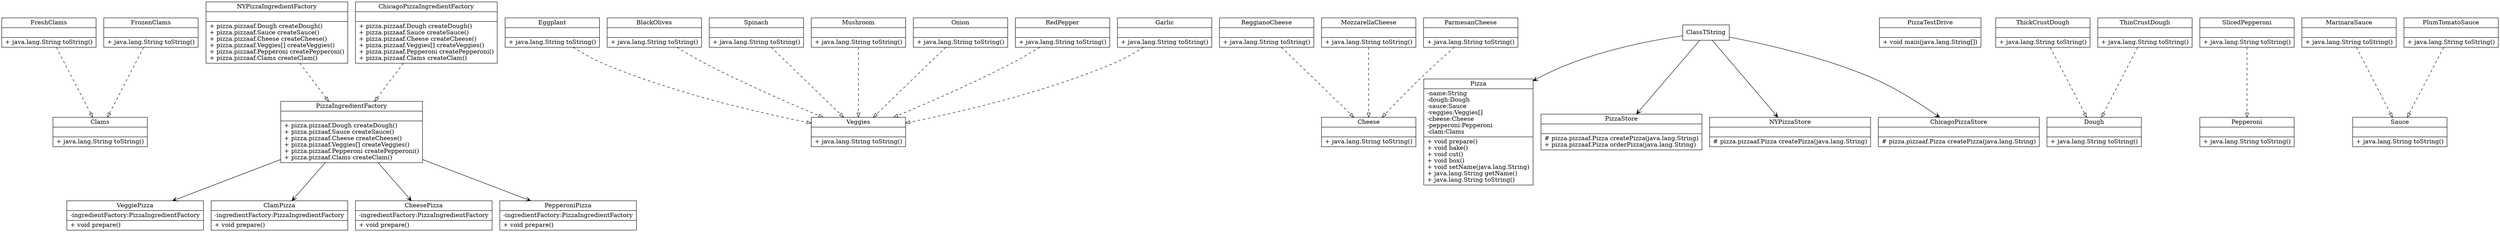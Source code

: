 digraph G {

fontname = "Bitstream Vera Sans"
fontsize = 8

node [shape = "record" ]
ClassTFreshClams [label = "{FreshClams||+ java.lang.String toString()\l}" ]

node [shape = "record" ]
ClassTVeggiePizza [label = "{VeggiePizza|-ingredientFactory:PizzaIngredientFactory\l|+ void prepare()\l}" ]

node [shape = "record" ]
ClassTClams [label = "{Clams||+ java.lang.String toString()\l}" ]

node [shape = "record" ]
ClassTEggplant [label = "{Eggplant||+ java.lang.String toString()\l}" ]

node [shape = "record" ]
ClassTReggianoCheese [label = "{ReggianoCheese||+ java.lang.String toString()\l}" ]

node [shape = "record" ]
ClassTBlackOlives [label = "{BlackOlives||+ java.lang.String toString()\l}" ]

node [shape = "record" ]
ClassTPizza [label = "{Pizza|-name:String\l-dough:Dough\l-sauce:Sauce\l-veggies:Veggies[]\l-cheese:Cheese\l-pepperoni:Pepperoni\l-clam:Clams\l|+ void prepare()\l+ void bake()\l+ void cut()\l+ void box()\l+ void setName(java.lang.String)\l+ java.lang.String getName()\l+ java.lang.String toString()\l}" ]

node [shape = "record" ]
ClassTClamPizza [label = "{ClamPizza|-ingredientFactory:PizzaIngredientFactory\l|+ void prepare()\l}" ]

node [shape = "record" ]
ClassTPizzaTestDrive [label = "{PizzaTestDrive||+ void main(java.lang.String[])\l}" ]

node [shape = "record" ]
ClassTDough [label = "{Dough||+ java.lang.String toString()\l}" ]

node [shape = "record" ]
ClassTSpinach [label = "{Spinach||+ java.lang.String toString()\l}" ]

node [shape = "record" ]
ClassTNYPizzaIngredientFactory [label = "{NYPizzaIngredientFactory||+ pizza.pizzaaf.Dough createDough()\l+ pizza.pizzaaf.Sauce createSauce()\l+ pizza.pizzaaf.Cheese createCheese()\l+ pizza.pizzaaf.Veggies[] createVeggies()\l+ pizza.pizzaaf.Pepperoni createPepperoni()\l+ pizza.pizzaaf.Clams createClam()\l}" ]

node [shape = "record" ]
ClassTVeggies [label = "{Veggies||+ java.lang.String toString()\l}" ]

node [shape = "record" ]
ClassTFrozenClams [label = "{FrozenClams||+ java.lang.String toString()\l}" ]

node [shape = "record" ]
ClassTPizzaStore [label = "{PizzaStore||# pizza.pizzaaf.Pizza createPizza(java.lang.String)\l+ pizza.pizzaaf.Pizza orderPizza(java.lang.String)\l}" ]

node [shape = "record" ]
ClassTPepperoni [label = "{Pepperoni||+ java.lang.String toString()\l}" ]

node [shape = "record" ]
ClassTSlicedPepperoni [label = "{SlicedPepperoni||+ java.lang.String toString()\l}" ]

node [shape = "record" ]
ClassTMarinaraSauce [label = "{MarinaraSauce||+ java.lang.String toString()\l}" ]

node [shape = "record" ]
ClassTMushroom [label = "{Mushroom||+ java.lang.String toString()\l}" ]

node [shape = "record" ]
ClassTCheese [label = "{Cheese||+ java.lang.String toString()\l}" ]

node [shape = "record" ]
ClassTSauce [label = "{Sauce||+ java.lang.String toString()\l}" ]

node [shape = "record" ]
ClassTThickCrustDough [label = "{ThickCrustDough||+ java.lang.String toString()\l}" ]

node [shape = "record" ]
ClassTOnion [label = "{Onion||+ java.lang.String toString()\l}" ]

node [shape = "record" ]
ClassTNYPizzaStore [label = "{NYPizzaStore||# pizza.pizzaaf.Pizza createPizza(java.lang.String)\l}" ]

node [shape = "record" ]
ClassTRedPepper [label = "{RedPepper||+ java.lang.String toString()\l}" ]

node [shape = "record" ]
ClassTPlumTomatoSauce [label = "{PlumTomatoSauce||+ java.lang.String toString()\l}" ]

node [shape = "record" ]
ClassTMozzarellaCheese [label = "{MozzarellaCheese||+ java.lang.String toString()\l}" ]

node [shape = "record" ]
ClassTPizzaIngredientFactory [label = "{PizzaIngredientFactory||+ pizza.pizzaaf.Dough createDough()\l+ pizza.pizzaaf.Sauce createSauce()\l+ pizza.pizzaaf.Cheese createCheese()\l+ pizza.pizzaaf.Veggies[] createVeggies()\l+ pizza.pizzaaf.Pepperoni createPepperoni()\l+ pizza.pizzaaf.Clams createClam()\l}" ]

node [shape = "record" ]
ClassTThinCrustDough [label = "{ThinCrustDough||+ java.lang.String toString()\l}" ]

node [shape = "record" ]
ClassTParmesanCheese [label = "{ParmesanCheese||+ java.lang.String toString()\l}" ]

node [shape = "record" ]
ClassTChicagoPizzaStore [label = "{ChicagoPizzaStore||# pizza.pizzaaf.Pizza createPizza(java.lang.String)\l}" ]

node [shape = "record" ]
ClassTCheesePizza [label = "{CheesePizza|-ingredientFactory:PizzaIngredientFactory\l|+ void prepare()\l}" ]

node [shape = "record" ]
ClassTGarlic [label = "{Garlic||+ java.lang.String toString()\l}" ]

node [shape = "record" ]
ClassTChicagoPizzaIngredientFactory [label = "{ChicagoPizzaIngredientFactory||+ pizza.pizzaaf.Dough createDough()\l+ pizza.pizzaaf.Sauce createSauce()\l+ pizza.pizzaaf.Cheese createCheese()\l+ pizza.pizzaaf.Veggies[] createVeggies()\l+ pizza.pizzaaf.Pepperoni createPepperoni()\l+ pizza.pizzaaf.Clams createClam()\l}" ]

node [shape = "record" ]
ClassTPepperoniPizza [label = "{PepperoniPizza|-ingredientFactory:PizzaIngredientFactory\l|+ void prepare()\l}" ]

edge [arrowhead = "empty" style = "dashed" ]
ClassTMozzarellaCheese -> ClassTCheese

edge [arrowhead = "empty" style = "dashed" ]
ClassTReggianoCheese -> ClassTCheese

edge [arrowhead = "vee" style = solid ]
ClassTString -> ClassTPizzaStore

edge [arrowhead = "vee" style = solid ]
ClassTPizzaIngredientFactory -> ClassTCheesePizza

edge [arrowhead = "empty" style = "dashed" ]
ClassTPlumTomatoSauce -> ClassTSauce

edge [arrowhead = "vee" style = solid ]
ClassTPizzaIngredientFactory -> ClassTVeggiePizza

edge [arrowhead = "empty" style = "dashed" ]
ClassTFreshClams -> ClassTClams

edge [arrowhead = "empty" style = "dashed" ]
ClassTMushroom -> ClassTVeggies

edge [arrowhead = "empty" style = "dashed" ]
ClassTParmesanCheese -> ClassTCheese

edge [arrowhead = "empty" style = "dashed" ]
ClassTMarinaraSauce -> ClassTSauce

edge [arrowhead = "empty" style = "dashed" ]
ClassTThinCrustDough -> ClassTDough

edge [arrowhead = "empty" style = "dashed" ]
ClassTNYPizzaIngredientFactory -> ClassTPizzaIngredientFactory

edge [arrowhead = "empty" style = "dashed" ]
ClassTOnion -> ClassTVeggies

edge [arrowhead = "vee" style = solid ]
ClassTPizzaIngredientFactory -> ClassTClamPizza

edge [arrowhead = "vee" style = solid ]
ClassTString -> ClassTPizza

edge [arrowhead = "empty" style = "dashed" ]
ClassTFrozenClams -> ClassTClams

edge [arrowhead = "vee" style = solid ]
ClassTString -> ClassTNYPizzaStore

edge [arrowhead = "empty" style = "dashed" ]
ClassTGarlic -> ClassTVeggies

edge [arrowhead = "empty" style = "dashed" ]
ClassTEggplant -> ClassTVeggies

edge [arrowhead = "vee" style = solid ]
ClassTPizzaIngredientFactory -> ClassTPepperoniPizza

edge [arrowhead = "empty" style = "dashed" ]
ClassTChicagoPizzaIngredientFactory -> ClassTPizzaIngredientFactory

edge [arrowhead = "empty" style = "dashed" ]
ClassTBlackOlives -> ClassTVeggies

edge [arrowhead = "empty" style = "dashed" ]
ClassTSpinach -> ClassTVeggies

edge [arrowhead = "empty" style = "dashed" ]
ClassTSlicedPepperoni -> ClassTPepperoni

edge [arrowhead = "vee" style = solid ]
ClassTString -> ClassTChicagoPizzaStore

edge [arrowhead = "empty" style = "dashed" ]
ClassTThickCrustDough -> ClassTDough

edge [arrowhead = "empty" style = "dashed" ]
ClassTRedPepper -> ClassTVeggies

}